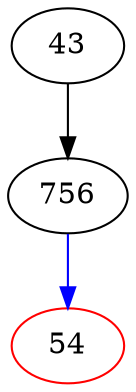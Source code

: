 digraph g{
43[label="43", color=black];
43-> 756 ;
756[label="756", color=black];
756 -> 54 [color = blue];
54[label="54", color=red];
}
